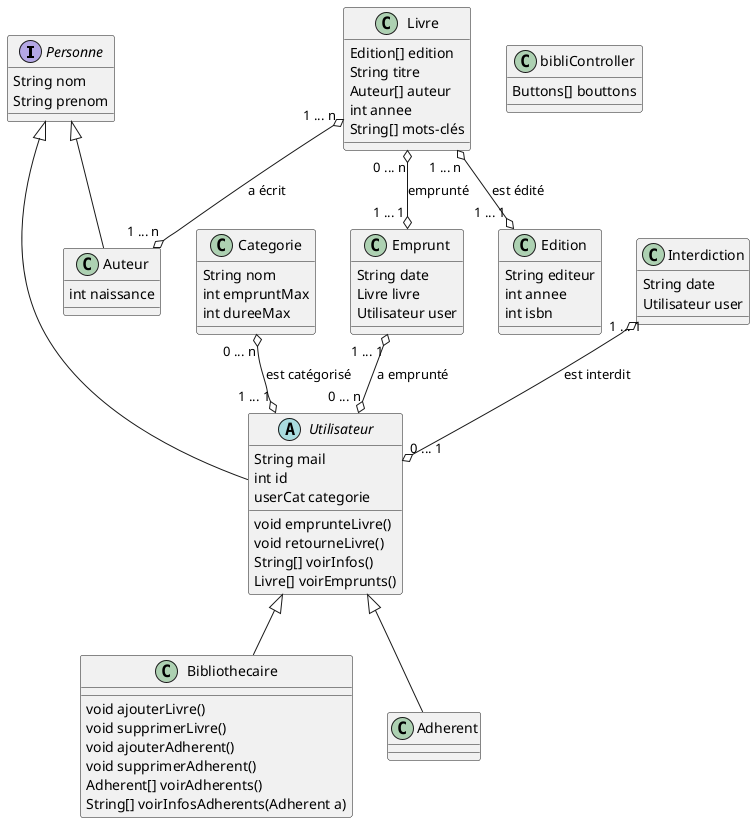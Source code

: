 @startuml

interface Personne {
    String nom
    String prenom
}
abstract class Utilisateur {
    String mail
    int id
    userCat categorie

    void emprunteLivre()
    void retourneLivre()
    String[] voirInfos()
    Livre[] voirEmprunts()
}

class Categorie {
    String nom
    int empruntMax
    int dureeMax
}

class Auteur {
    int naissance
}

class Bibliothecaire {
    void ajouterLivre()
    void supprimerLivre()
    void ajouterAdherent()
    void supprimerAdherent()
    Adherent[] voirAdherents()
    String[] voirInfosAdherents(Adherent a)
}

Personne <|-- Utilisateur
Personne <|-- Auteur

Utilisateur <|-- Adherent
Utilisateur <|-- Bibliothecaire

class Emprunt {
    String date
    Livre livre
    Utilisateur user
}

class Interdiction {
    String date
    Utilisateur user
}

class Livre {
    Edition[] edition
    String titre
    Auteur[] auteur
    int annee
    String[] mots-clés
}

class Edition {
    String editeur
    int annee
    int isbn
}

class bibliController {
    Buttons[] bouttons
}

Livre "1 ... n" o--o "1 ... 1" Edition : est édité
Livre "1 ... n" o--o "1 ... n" Auteur : a écrit
Livre "0 ... n" o--o "1 ... 1" Emprunt : emprunté

Emprunt "1 ... 1" o--o "0 ... n" Utilisateur : a emprunté
Categorie "0 ... n" o--o "1 ... 1" Utilisateur : est catégorisé
Interdiction "1 ... 1" o--o "0 ... 1" Utilisateur : est interdit

@enduml